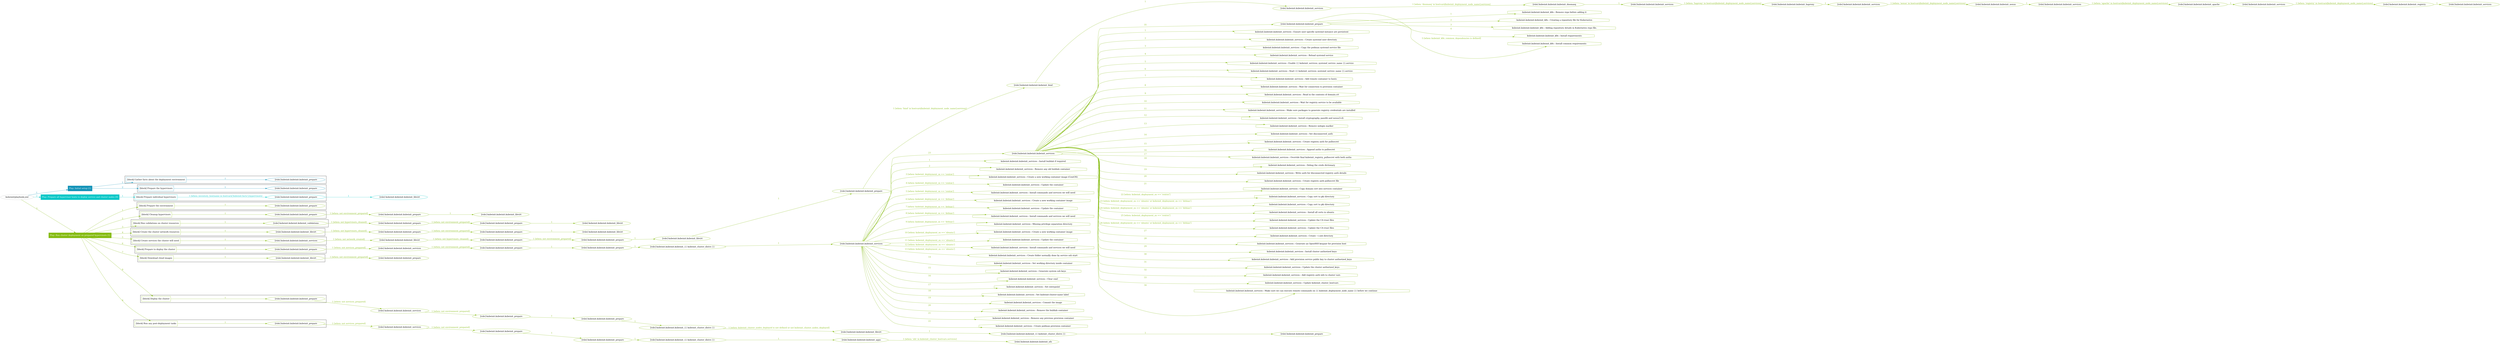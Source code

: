 digraph {
	graph [concentrate=true ordering=in rankdir=LR ratio=fill]
	edge [esep=5 sep=10]
	"kubeinit/playbook.yml" [id=root_node style=dotted]
	play_ba5bf470 [label="Play: Initial setup (1)" color="#1493b8" fontcolor="#ffffff" id=play_ba5bf470 shape=box style=filled tooltip=localhost]
	"kubeinit/playbook.yml" -> play_ba5bf470 [label="1 " color="#1493b8" fontcolor="#1493b8" id=edge_ac28cf1f labeltooltip="1 " tooltip="1 "]
	subgraph "kubeinit.kubeinit.kubeinit_prepare" {
		role_5d2c14f6 [label="[role] kubeinit.kubeinit.kubeinit_prepare" color="#1493b8" id=role_5d2c14f6 tooltip="kubeinit.kubeinit.kubeinit_prepare"]
	}
	subgraph "kubeinit.kubeinit.kubeinit_prepare" {
		role_f75f5b5b [label="[role] kubeinit.kubeinit.kubeinit_prepare" color="#1493b8" id=role_f75f5b5b tooltip="kubeinit.kubeinit.kubeinit_prepare"]
	}
	subgraph "Play: Initial setup (1)" {
		play_ba5bf470 -> block_9a73659f [label=1 color="#1493b8" fontcolor="#1493b8" id=edge_171612e6 labeltooltip=1 tooltip=1]
		subgraph cluster_block_9a73659f {
			block_9a73659f [label="[block] Gather facts about the deployment environment" color="#1493b8" id=block_9a73659f labeltooltip="Gather facts about the deployment environment" shape=box tooltip="Gather facts about the deployment environment"]
			block_9a73659f -> role_5d2c14f6 [label="1 " color="#1493b8" fontcolor="#1493b8" id=edge_d1ad28c3 labeltooltip="1 " tooltip="1 "]
		}
		play_ba5bf470 -> block_8f5c2ba7 [label=2 color="#1493b8" fontcolor="#1493b8" id=edge_5b8473f1 labeltooltip=2 tooltip=2]
		subgraph cluster_block_8f5c2ba7 {
			block_8f5c2ba7 [label="[block] Prepare the hypervisors" color="#1493b8" id=block_8f5c2ba7 labeltooltip="Prepare the hypervisors" shape=box tooltip="Prepare the hypervisors"]
			block_8f5c2ba7 -> role_f75f5b5b [label="1 " color="#1493b8" fontcolor="#1493b8" id=edge_23e821b4 labeltooltip="1 " tooltip="1 "]
		}
	}
	play_3035203a [label="Play: Prepare all hypervisor hosts to deploy service and cluster nodes (0)" color="#05c7c7" fontcolor="#ffffff" id=play_3035203a shape=box style=filled tooltip="Play: Prepare all hypervisor hosts to deploy service and cluster nodes (0)"]
	"kubeinit/playbook.yml" -> play_3035203a [label="2 " color="#05c7c7" fontcolor="#05c7c7" id=edge_d91018d5 labeltooltip="2 " tooltip="2 "]
	subgraph "kubeinit.kubeinit.kubeinit_libvirt" {
		role_959c14e9 [label="[role] kubeinit.kubeinit.kubeinit_libvirt" color="#05c7c7" id=role_959c14e9 tooltip="kubeinit.kubeinit.kubeinit_libvirt"]
	}
	subgraph "kubeinit.kubeinit.kubeinit_prepare" {
		role_89c91d2c [label="[role] kubeinit.kubeinit.kubeinit_prepare" color="#05c7c7" id=role_89c91d2c tooltip="kubeinit.kubeinit.kubeinit_prepare"]
		role_89c91d2c -> role_959c14e9 [label="1 " color="#05c7c7" fontcolor="#05c7c7" id=edge_a14cb117 labeltooltip="1 " tooltip="1 "]
	}
	subgraph "Play: Prepare all hypervisor hosts to deploy service and cluster nodes (0)" {
		play_3035203a -> block_2f96f00b [label=1 color="#05c7c7" fontcolor="#05c7c7" id=edge_4166e7ac labeltooltip=1 tooltip=1]
		subgraph cluster_block_2f96f00b {
			block_2f96f00b [label="[block] Prepare individual hypervisors" color="#05c7c7" id=block_2f96f00b labeltooltip="Prepare individual hypervisors" shape=box tooltip="Prepare individual hypervisors"]
			block_2f96f00b -> role_89c91d2c [label="1 [when: inventory_hostname in hostvars['kubeinit-facts'].hypervisors]" color="#05c7c7" fontcolor="#05c7c7" id=edge_fe4eab92 labeltooltip="1 [when: inventory_hostname in hostvars['kubeinit-facts'].hypervisors]" tooltip="1 [when: inventory_hostname in hostvars['kubeinit-facts'].hypervisors]"]
		}
	}
	play_4ee6c4a0 [label="Play: Run cluster deployment on prepared hypervisors (1)" color="#85bb11" fontcolor="#ffffff" id=play_4ee6c4a0 shape=box style=filled tooltip=localhost]
	"kubeinit/playbook.yml" -> play_4ee6c4a0 [label="3 " color="#85bb11" fontcolor="#85bb11" id=edge_565875df labeltooltip="3 " tooltip="3 "]
	subgraph "kubeinit.kubeinit.kubeinit_prepare" {
		role_d054abad [label="[role] kubeinit.kubeinit.kubeinit_prepare" color="#85bb11" id=role_d054abad tooltip="kubeinit.kubeinit.kubeinit_prepare"]
	}
	subgraph "kubeinit.kubeinit.kubeinit_libvirt" {
		role_3d57352c [label="[role] kubeinit.kubeinit.kubeinit_libvirt" color="#85bb11" id=role_3d57352c tooltip="kubeinit.kubeinit.kubeinit_libvirt"]
	}
	subgraph "kubeinit.kubeinit.kubeinit_prepare" {
		role_2ae39598 [label="[role] kubeinit.kubeinit.kubeinit_prepare" color="#85bb11" id=role_2ae39598 tooltip="kubeinit.kubeinit.kubeinit_prepare"]
		role_2ae39598 -> role_3d57352c [label="1 " color="#85bb11" fontcolor="#85bb11" id=edge_587fe691 labeltooltip="1 " tooltip="1 "]
	}
	subgraph "kubeinit.kubeinit.kubeinit_prepare" {
		role_2a15459b [label="[role] kubeinit.kubeinit.kubeinit_prepare" color="#85bb11" id=role_2a15459b tooltip="kubeinit.kubeinit.kubeinit_prepare"]
		role_2a15459b -> role_2ae39598 [label="1 [when: not environment_prepared]" color="#85bb11" fontcolor="#85bb11" id=edge_216fee4a labeltooltip="1 [when: not environment_prepared]" tooltip="1 [when: not environment_prepared]"]
	}
	subgraph "kubeinit.kubeinit.kubeinit_libvirt" {
		role_90508364 [label="[role] kubeinit.kubeinit.kubeinit_libvirt" color="#85bb11" id=role_90508364 tooltip="kubeinit.kubeinit.kubeinit_libvirt"]
	}
	subgraph "kubeinit.kubeinit.kubeinit_prepare" {
		role_369e74b9 [label="[role] kubeinit.kubeinit.kubeinit_prepare" color="#85bb11" id=role_369e74b9 tooltip="kubeinit.kubeinit.kubeinit_prepare"]
		role_369e74b9 -> role_90508364 [label="1 " color="#85bb11" fontcolor="#85bb11" id=edge_3dd6e378 labeltooltip="1 " tooltip="1 "]
	}
	subgraph "kubeinit.kubeinit.kubeinit_prepare" {
		role_a6180cc7 [label="[role] kubeinit.kubeinit.kubeinit_prepare" color="#85bb11" id=role_a6180cc7 tooltip="kubeinit.kubeinit.kubeinit_prepare"]
		role_a6180cc7 -> role_369e74b9 [label="1 [when: not environment_prepared]" color="#85bb11" fontcolor="#85bb11" id=edge_16280e4c labeltooltip="1 [when: not environment_prepared]" tooltip="1 [when: not environment_prepared]"]
	}
	subgraph "kubeinit.kubeinit.kubeinit_validations" {
		role_4f3a6c6b [label="[role] kubeinit.kubeinit.kubeinit_validations" color="#85bb11" id=role_4f3a6c6b tooltip="kubeinit.kubeinit.kubeinit_validations"]
		role_4f3a6c6b -> role_a6180cc7 [label="1 [when: not hypervisors_cleaned]" color="#85bb11" fontcolor="#85bb11" id=edge_232ac7f0 labeltooltip="1 [when: not hypervisors_cleaned]" tooltip="1 [when: not hypervisors_cleaned]"]
	}
	subgraph "kubeinit.kubeinit.kubeinit_libvirt" {
		role_ec585f45 [label="[role] kubeinit.kubeinit.kubeinit_libvirt" color="#85bb11" id=role_ec585f45 tooltip="kubeinit.kubeinit.kubeinit_libvirt"]
	}
	subgraph "kubeinit.kubeinit.kubeinit_prepare" {
		role_de156980 [label="[role] kubeinit.kubeinit.kubeinit_prepare" color="#85bb11" id=role_de156980 tooltip="kubeinit.kubeinit.kubeinit_prepare"]
		role_de156980 -> role_ec585f45 [label="1 " color="#85bb11" fontcolor="#85bb11" id=edge_f35c11ca labeltooltip="1 " tooltip="1 "]
	}
	subgraph "kubeinit.kubeinit.kubeinit_prepare" {
		role_ee475af4 [label="[role] kubeinit.kubeinit.kubeinit_prepare" color="#85bb11" id=role_ee475af4 tooltip="kubeinit.kubeinit.kubeinit_prepare"]
		role_ee475af4 -> role_de156980 [label="1 [when: not environment_prepared]" color="#85bb11" fontcolor="#85bb11" id=edge_05552149 labeltooltip="1 [when: not environment_prepared]" tooltip="1 [when: not environment_prepared]"]
	}
	subgraph "kubeinit.kubeinit.kubeinit_libvirt" {
		role_b947f357 [label="[role] kubeinit.kubeinit.kubeinit_libvirt" color="#85bb11" id=role_b947f357 tooltip="kubeinit.kubeinit.kubeinit_libvirt"]
		role_b947f357 -> role_ee475af4 [label="1 [when: not hypervisors_cleaned]" color="#85bb11" fontcolor="#85bb11" id=edge_aeb0edba labeltooltip="1 [when: not hypervisors_cleaned]" tooltip="1 [when: not hypervisors_cleaned]"]
	}
	subgraph "kubeinit.kubeinit.kubeinit_services" {
		role_d6c4ed23 [label="[role] kubeinit.kubeinit.kubeinit_services" color="#85bb11" id=role_d6c4ed23 tooltip="kubeinit.kubeinit.kubeinit_services"]
	}
	subgraph "kubeinit.kubeinit.kubeinit_registry" {
		role_655b6f4f [label="[role] kubeinit.kubeinit.kubeinit_registry" color="#85bb11" id=role_655b6f4f tooltip="kubeinit.kubeinit.kubeinit_registry"]
		role_655b6f4f -> role_d6c4ed23 [label="1 " color="#85bb11" fontcolor="#85bb11" id=edge_6d8bc307 labeltooltip="1 " tooltip="1 "]
	}
	subgraph "kubeinit.kubeinit.kubeinit_services" {
		role_dd423f73 [label="[role] kubeinit.kubeinit.kubeinit_services" color="#85bb11" id=role_dd423f73 tooltip="kubeinit.kubeinit.kubeinit_services"]
		role_dd423f73 -> role_655b6f4f [label="1 [when: 'registry' in hostvars[kubeinit_deployment_node_name].services]" color="#85bb11" fontcolor="#85bb11" id=edge_58bfdb6b labeltooltip="1 [when: 'registry' in hostvars[kubeinit_deployment_node_name].services]" tooltip="1 [when: 'registry' in hostvars[kubeinit_deployment_node_name].services]"]
	}
	subgraph "kubeinit.kubeinit.kubeinit_apache" {
		role_905a314e [label="[role] kubeinit.kubeinit.kubeinit_apache" color="#85bb11" id=role_905a314e tooltip="kubeinit.kubeinit.kubeinit_apache"]
		role_905a314e -> role_dd423f73 [label="1 " color="#85bb11" fontcolor="#85bb11" id=edge_793587f0 labeltooltip="1 " tooltip="1 "]
	}
	subgraph "kubeinit.kubeinit.kubeinit_services" {
		role_072acc19 [label="[role] kubeinit.kubeinit.kubeinit_services" color="#85bb11" id=role_072acc19 tooltip="kubeinit.kubeinit.kubeinit_services"]
		role_072acc19 -> role_905a314e [label="1 [when: 'apache' in hostvars[kubeinit_deployment_node_name].services]" color="#85bb11" fontcolor="#85bb11" id=edge_9e25966d labeltooltip="1 [when: 'apache' in hostvars[kubeinit_deployment_node_name].services]" tooltip="1 [when: 'apache' in hostvars[kubeinit_deployment_node_name].services]"]
	}
	subgraph "kubeinit.kubeinit.kubeinit_nexus" {
		role_32b69f42 [label="[role] kubeinit.kubeinit.kubeinit_nexus" color="#85bb11" id=role_32b69f42 tooltip="kubeinit.kubeinit.kubeinit_nexus"]
		role_32b69f42 -> role_072acc19 [label="1 " color="#85bb11" fontcolor="#85bb11" id=edge_624210a6 labeltooltip="1 " tooltip="1 "]
	}
	subgraph "kubeinit.kubeinit.kubeinit_services" {
		role_c19382ef [label="[role] kubeinit.kubeinit.kubeinit_services" color="#85bb11" id=role_c19382ef tooltip="kubeinit.kubeinit.kubeinit_services"]
		role_c19382ef -> role_32b69f42 [label="1 [when: 'nexus' in hostvars[kubeinit_deployment_node_name].services]" color="#85bb11" fontcolor="#85bb11" id=edge_6690eda2 labeltooltip="1 [when: 'nexus' in hostvars[kubeinit_deployment_node_name].services]" tooltip="1 [when: 'nexus' in hostvars[kubeinit_deployment_node_name].services]"]
	}
	subgraph "kubeinit.kubeinit.kubeinit_haproxy" {
		role_46842228 [label="[role] kubeinit.kubeinit.kubeinit_haproxy" color="#85bb11" id=role_46842228 tooltip="kubeinit.kubeinit.kubeinit_haproxy"]
		role_46842228 -> role_c19382ef [label="1 " color="#85bb11" fontcolor="#85bb11" id=edge_8dff13cf labeltooltip="1 " tooltip="1 "]
	}
	subgraph "kubeinit.kubeinit.kubeinit_services" {
		role_52fd5db9 [label="[role] kubeinit.kubeinit.kubeinit_services" color="#85bb11" id=role_52fd5db9 tooltip="kubeinit.kubeinit.kubeinit_services"]
		role_52fd5db9 -> role_46842228 [label="1 [when: 'haproxy' in hostvars[kubeinit_deployment_node_name].services]" color="#85bb11" fontcolor="#85bb11" id=edge_7d0a403f labeltooltip="1 [when: 'haproxy' in hostvars[kubeinit_deployment_node_name].services]" tooltip="1 [when: 'haproxy' in hostvars[kubeinit_deployment_node_name].services]"]
	}
	subgraph "kubeinit.kubeinit.kubeinit_dnsmasq" {
		role_2e1f05da [label="[role] kubeinit.kubeinit.kubeinit_dnsmasq" color="#85bb11" id=role_2e1f05da tooltip="kubeinit.kubeinit.kubeinit_dnsmasq"]
		role_2e1f05da -> role_52fd5db9 [label="1 " color="#85bb11" fontcolor="#85bb11" id=edge_dd5b61fe labeltooltip="1 " tooltip="1 "]
	}
	subgraph "kubeinit.kubeinit.kubeinit_services" {
		role_b1458811 [label="[role] kubeinit.kubeinit.kubeinit_services" color="#85bb11" id=role_b1458811 tooltip="kubeinit.kubeinit.kubeinit_services"]
		role_b1458811 -> role_2e1f05da [label="1 [when: 'dnsmasq' in hostvars[kubeinit_deployment_node_name].services]" color="#85bb11" fontcolor="#85bb11" id=edge_2c3503d6 labeltooltip="1 [when: 'dnsmasq' in hostvars[kubeinit_deployment_node_name].services]" tooltip="1 [when: 'dnsmasq' in hostvars[kubeinit_deployment_node_name].services]"]
	}
	subgraph "kubeinit.kubeinit.kubeinit_bind" {
		role_7bcd0a82 [label="[role] kubeinit.kubeinit.kubeinit_bind" color="#85bb11" id=role_7bcd0a82 tooltip="kubeinit.kubeinit.kubeinit_bind"]
		role_7bcd0a82 -> role_b1458811 [label="1 " color="#85bb11" fontcolor="#85bb11" id=edge_57b32ba0 labeltooltip="1 " tooltip="1 "]
	}
	subgraph "kubeinit.kubeinit.kubeinit_prepare" {
		role_c6c4eeae [label="[role] kubeinit.kubeinit.kubeinit_prepare" color="#85bb11" id=role_c6c4eeae tooltip="kubeinit.kubeinit.kubeinit_prepare"]
		role_c6c4eeae -> role_7bcd0a82 [label="1 [when: 'bind' in hostvars[kubeinit_deployment_node_name].services]" color="#85bb11" fontcolor="#85bb11" id=edge_e019da37 labeltooltip="1 [when: 'bind' in hostvars[kubeinit_deployment_node_name].services]" tooltip="1 [when: 'bind' in hostvars[kubeinit_deployment_node_name].services]"]
	}
	subgraph "kubeinit.kubeinit.kubeinit_libvirt" {
		role_7ac8ac37 [label="[role] kubeinit.kubeinit.kubeinit_libvirt" color="#85bb11" id=role_7ac8ac37 tooltip="kubeinit.kubeinit.kubeinit_libvirt"]
		role_7ac8ac37 -> role_c6c4eeae [label="1 " color="#85bb11" fontcolor="#85bb11" id=edge_3fef2d43 labeltooltip="1 " tooltip="1 "]
	}
	subgraph "kubeinit.kubeinit.kubeinit_prepare" {
		role_4c048112 [label="[role] kubeinit.kubeinit.kubeinit_prepare" color="#85bb11" id=role_4c048112 tooltip="kubeinit.kubeinit.kubeinit_prepare"]
		role_4c048112 -> role_7ac8ac37 [label="1 " color="#85bb11" fontcolor="#85bb11" id=edge_2ec00934 labeltooltip="1 " tooltip="1 "]
	}
	subgraph "kubeinit.kubeinit.kubeinit_prepare" {
		role_b7aac9d0 [label="[role] kubeinit.kubeinit.kubeinit_prepare" color="#85bb11" id=role_b7aac9d0 tooltip="kubeinit.kubeinit.kubeinit_prepare"]
		role_b7aac9d0 -> role_4c048112 [label="1 [when: not environment_prepared]" color="#85bb11" fontcolor="#85bb11" id=edge_64e736d3 labeltooltip="1 [when: not environment_prepared]" tooltip="1 [when: not environment_prepared]"]
	}
	subgraph "kubeinit.kubeinit.kubeinit_libvirt" {
		role_288fb651 [label="[role] kubeinit.kubeinit.kubeinit_libvirt" color="#85bb11" id=role_288fb651 tooltip="kubeinit.kubeinit.kubeinit_libvirt"]
		role_288fb651 -> role_b7aac9d0 [label="1 [when: not hypervisors_cleaned]" color="#85bb11" fontcolor="#85bb11" id=edge_6cad65da labeltooltip="1 [when: not hypervisors_cleaned]" tooltip="1 [when: not hypervisors_cleaned]"]
	}
	subgraph "kubeinit.kubeinit.kubeinit_services" {
		role_62eccb2f [label="[role] kubeinit.kubeinit.kubeinit_services" color="#85bb11" id=role_62eccb2f tooltip="kubeinit.kubeinit.kubeinit_services"]
		role_62eccb2f -> role_288fb651 [label="1 [when: not network_created]" color="#85bb11" fontcolor="#85bb11" id=edge_30a7c161 labeltooltip="1 [when: not network_created]" tooltip="1 [when: not network_created]"]
	}
	subgraph "kubeinit.kubeinit.kubeinit_prepare" {
		role_4b06f81c [label="[role] kubeinit.kubeinit.kubeinit_prepare" color="#85bb11" id=role_4b06f81c tooltip="kubeinit.kubeinit.kubeinit_prepare"]
		task_40255a75 [label="kubeinit.kubeinit.kubeinit_k8s : Remove repo before adding it" color="#85bb11" id=task_40255a75 shape=octagon tooltip="kubeinit.kubeinit.kubeinit_k8s : Remove repo before adding it"]
		role_4b06f81c -> task_40255a75 [label="1 " color="#85bb11" fontcolor="#85bb11" id=edge_48312faa labeltooltip="1 " tooltip="1 "]
		task_7d8b7493 [label="kubeinit.kubeinit.kubeinit_k8s : Creating a repository file for Kubernetes" color="#85bb11" id=task_7d8b7493 shape=octagon tooltip="kubeinit.kubeinit.kubeinit_k8s : Creating a repository file for Kubernetes"]
		role_4b06f81c -> task_7d8b7493 [label="2 " color="#85bb11" fontcolor="#85bb11" id=edge_829310a4 labeltooltip="2 " tooltip="2 "]
		task_ae560ace [label="kubeinit.kubeinit.kubeinit_k8s : Adding repository details in Kubernetes repo file." color="#85bb11" id=task_ae560ace shape=octagon tooltip="kubeinit.kubeinit.kubeinit_k8s : Adding repository details in Kubernetes repo file."]
		role_4b06f81c -> task_ae560ace [label="3 " color="#85bb11" fontcolor="#85bb11" id=edge_0b15c31d labeltooltip="3 " tooltip="3 "]
		task_ee91c41b [label="kubeinit.kubeinit.kubeinit_k8s : Install requirements" color="#85bb11" id=task_ee91c41b shape=octagon tooltip="kubeinit.kubeinit.kubeinit_k8s : Install requirements"]
		role_4b06f81c -> task_ee91c41b [label="4 " color="#85bb11" fontcolor="#85bb11" id=edge_65617c11 labeltooltip="4 " tooltip="4 "]
		task_81601a18 [label="kubeinit.kubeinit.kubeinit_k8s : Install common requirements" color="#85bb11" id=task_81601a18 shape=octagon tooltip="kubeinit.kubeinit.kubeinit_k8s : Install common requirements"]
		role_4b06f81c -> task_81601a18 [label="5 [when: kubeinit_k8s_common_dependencies is defined]" color="#85bb11" fontcolor="#85bb11" id=edge_ff0f3671 labeltooltip="5 [when: kubeinit_k8s_common_dependencies is defined]" tooltip="5 [when: kubeinit_k8s_common_dependencies is defined]"]
	}
	subgraph "kubeinit.kubeinit.kubeinit_services" {
		role_3d4dae84 [label="[role] kubeinit.kubeinit.kubeinit_services" color="#85bb11" id=role_3d4dae84 tooltip="kubeinit.kubeinit.kubeinit_services"]
		task_19434b06 [label="kubeinit.kubeinit.kubeinit_services : Ensure user specific systemd instance are persistent" color="#85bb11" id=task_19434b06 shape=octagon tooltip="kubeinit.kubeinit.kubeinit_services : Ensure user specific systemd instance are persistent"]
		role_3d4dae84 -> task_19434b06 [label="1 " color="#85bb11" fontcolor="#85bb11" id=edge_11a84a5a labeltooltip="1 " tooltip="1 "]
		task_fe161766 [label="kubeinit.kubeinit.kubeinit_services : Create systemd user directory" color="#85bb11" id=task_fe161766 shape=octagon tooltip="kubeinit.kubeinit.kubeinit_services : Create systemd user directory"]
		role_3d4dae84 -> task_fe161766 [label="2 " color="#85bb11" fontcolor="#85bb11" id=edge_6191e08d labeltooltip="2 " tooltip="2 "]
		task_da0afd8e [label="kubeinit.kubeinit.kubeinit_services : Copy the podman systemd service file" color="#85bb11" id=task_da0afd8e shape=octagon tooltip="kubeinit.kubeinit.kubeinit_services : Copy the podman systemd service file"]
		role_3d4dae84 -> task_da0afd8e [label="3 " color="#85bb11" fontcolor="#85bb11" id=edge_43305cb9 labeltooltip="3 " tooltip="3 "]
		task_cd6918fc [label="kubeinit.kubeinit.kubeinit_services : Reload systemd service" color="#85bb11" id=task_cd6918fc shape=octagon tooltip="kubeinit.kubeinit.kubeinit_services : Reload systemd service"]
		role_3d4dae84 -> task_cd6918fc [label="4 " color="#85bb11" fontcolor="#85bb11" id=edge_51919b37 labeltooltip="4 " tooltip="4 "]
		task_f91a5a38 [label="kubeinit.kubeinit.kubeinit_services : Enable {{ kubeinit_services_systemd_service_name }}.service" color="#85bb11" id=task_f91a5a38 shape=octagon tooltip="kubeinit.kubeinit.kubeinit_services : Enable {{ kubeinit_services_systemd_service_name }}.service"]
		role_3d4dae84 -> task_f91a5a38 [label="5 " color="#85bb11" fontcolor="#85bb11" id=edge_f65708a1 labeltooltip="5 " tooltip="5 "]
		task_6ddb5ddf [label="kubeinit.kubeinit.kubeinit_services : Start {{ kubeinit_services_systemd_service_name }}.service" color="#85bb11" id=task_6ddb5ddf shape=octagon tooltip="kubeinit.kubeinit.kubeinit_services : Start {{ kubeinit_services_systemd_service_name }}.service"]
		role_3d4dae84 -> task_6ddb5ddf [label="6 " color="#85bb11" fontcolor="#85bb11" id=edge_838baf33 labeltooltip="6 " tooltip="6 "]
		task_b1f841c6 [label="kubeinit.kubeinit.kubeinit_services : Add remote container to hosts" color="#85bb11" id=task_b1f841c6 shape=octagon tooltip="kubeinit.kubeinit.kubeinit_services : Add remote container to hosts"]
		role_3d4dae84 -> task_b1f841c6 [label="7 " color="#85bb11" fontcolor="#85bb11" id=edge_5689ed30 labeltooltip="7 " tooltip="7 "]
		task_4b959ac5 [label="kubeinit.kubeinit.kubeinit_services : Wait for connection to provision container" color="#85bb11" id=task_4b959ac5 shape=octagon tooltip="kubeinit.kubeinit.kubeinit_services : Wait for connection to provision container"]
		role_3d4dae84 -> task_4b959ac5 [label="8 " color="#85bb11" fontcolor="#85bb11" id=edge_e82baec1 labeltooltip="8 " tooltip="8 "]
		task_a181d8ab [label="kubeinit.kubeinit.kubeinit_services : Read in the contents of domain.crt" color="#85bb11" id=task_a181d8ab shape=octagon tooltip="kubeinit.kubeinit.kubeinit_services : Read in the contents of domain.crt"]
		role_3d4dae84 -> task_a181d8ab [label="9 " color="#85bb11" fontcolor="#85bb11" id=edge_d61e3185 labeltooltip="9 " tooltip="9 "]
		task_7043ae03 [label="kubeinit.kubeinit.kubeinit_services : Wait for registry service to be available" color="#85bb11" id=task_7043ae03 shape=octagon tooltip="kubeinit.kubeinit.kubeinit_services : Wait for registry service to be available"]
		role_3d4dae84 -> task_7043ae03 [label="10 " color="#85bb11" fontcolor="#85bb11" id=edge_cb74af3a labeltooltip="10 " tooltip="10 "]
		task_86253bfc [label="kubeinit.kubeinit.kubeinit_services : Make sure packages to generate registry credentials are installed" color="#85bb11" id=task_86253bfc shape=octagon tooltip="kubeinit.kubeinit.kubeinit_services : Make sure packages to generate registry credentials are installed"]
		role_3d4dae84 -> task_86253bfc [label="11 " color="#85bb11" fontcolor="#85bb11" id=edge_e209ce95 labeltooltip="11 " tooltip="11 "]
		task_ae1ce422 [label="kubeinit.kubeinit.kubeinit_services : Install cryptography, passlib and nexus3-cli" color="#85bb11" id=task_ae1ce422 shape=octagon tooltip="kubeinit.kubeinit.kubeinit_services : Install cryptography, passlib and nexus3-cli"]
		role_3d4dae84 -> task_ae1ce422 [label="12 " color="#85bb11" fontcolor="#85bb11" id=edge_17ae3b7e labeltooltip="12 " tooltip="12 "]
		task_a5c797da [label="kubeinit.kubeinit.kubeinit_services : Remove nologin marker" color="#85bb11" id=task_a5c797da shape=octagon tooltip="kubeinit.kubeinit.kubeinit_services : Remove nologin marker"]
		role_3d4dae84 -> task_a5c797da [label="13 " color="#85bb11" fontcolor="#85bb11" id=edge_7026c3fb labeltooltip="13 " tooltip="13 "]
		task_08c46b9a [label="kubeinit.kubeinit.kubeinit_services : Set disconnected_auth" color="#85bb11" id=task_08c46b9a shape=octagon tooltip="kubeinit.kubeinit.kubeinit_services : Set disconnected_auth"]
		role_3d4dae84 -> task_08c46b9a [label="14 " color="#85bb11" fontcolor="#85bb11" id=edge_7dac2f53 labeltooltip="14 " tooltip="14 "]
		task_3043c93b [label="kubeinit.kubeinit.kubeinit_services : Create registry auth for pullsecret" color="#85bb11" id=task_3043c93b shape=octagon tooltip="kubeinit.kubeinit.kubeinit_services : Create registry auth for pullsecret"]
		role_3d4dae84 -> task_3043c93b [label="15 " color="#85bb11" fontcolor="#85bb11" id=edge_241f617f labeltooltip="15 " tooltip="15 "]
		task_2553cb9d [label="kubeinit.kubeinit.kubeinit_services : Append auths to pullsecret" color="#85bb11" id=task_2553cb9d shape=octagon tooltip="kubeinit.kubeinit.kubeinit_services : Append auths to pullsecret"]
		role_3d4dae84 -> task_2553cb9d [label="16 " color="#85bb11" fontcolor="#85bb11" id=edge_c0350ca3 labeltooltip="16 " tooltip="16 "]
		task_02be3f6b [label="kubeinit.kubeinit.kubeinit_services : Override final kubeinit_registry_pullsecret with both auths" color="#85bb11" id=task_02be3f6b shape=octagon tooltip="kubeinit.kubeinit.kubeinit_services : Override final kubeinit_registry_pullsecret with both auths"]
		role_3d4dae84 -> task_02be3f6b [label="17 " color="#85bb11" fontcolor="#85bb11" id=edge_64e31e88 labeltooltip="17 " tooltip="17 "]
		task_5cc51a04 [label="kubeinit.kubeinit.kubeinit_services : Debug the creds dictionary" color="#85bb11" id=task_5cc51a04 shape=octagon tooltip="kubeinit.kubeinit.kubeinit_services : Debug the creds dictionary"]
		role_3d4dae84 -> task_5cc51a04 [label="18 " color="#85bb11" fontcolor="#85bb11" id=edge_bec93372 labeltooltip="18 " tooltip="18 "]
		task_75f31af8 [label="kubeinit.kubeinit.kubeinit_services : Write auth for disconnected registry auth details" color="#85bb11" id=task_75f31af8 shape=octagon tooltip="kubeinit.kubeinit.kubeinit_services : Write auth for disconnected registry auth details"]
		role_3d4dae84 -> task_75f31af8 [label="19 " color="#85bb11" fontcolor="#85bb11" id=edge_9e89717b labeltooltip="19 " tooltip="19 "]
		task_f620d60a [label="kubeinit.kubeinit.kubeinit_services : Create registry auth pullsecret file" color="#85bb11" id=task_f620d60a shape=octagon tooltip="kubeinit.kubeinit.kubeinit_services : Create registry auth pullsecret file"]
		role_3d4dae84 -> task_f620d60a [label="20 " color="#85bb11" fontcolor="#85bb11" id=edge_c09b7672 labeltooltip="20 " tooltip="20 "]
		task_5efc774b [label="kubeinit.kubeinit.kubeinit_services : Copy domain cert into services container" color="#85bb11" id=task_5efc774b shape=octagon tooltip="kubeinit.kubeinit.kubeinit_services : Copy domain cert into services container"]
		role_3d4dae84 -> task_5efc774b [label="21 " color="#85bb11" fontcolor="#85bb11" id=edge_244a34b3 labeltooltip="21 " tooltip="21 "]
		task_b367efbf [label="kubeinit.kubeinit.kubeinit_services : Copy cert to pki directory" color="#85bb11" id=task_b367efbf shape=octagon tooltip="kubeinit.kubeinit.kubeinit_services : Copy cert to pki directory"]
		role_3d4dae84 -> task_b367efbf [label="22 [when: kubeinit_deployment_os == 'centos']" color="#85bb11" fontcolor="#85bb11" id=edge_3d8056c4 labeltooltip="22 [when: kubeinit_deployment_os == 'centos']" tooltip="22 [when: kubeinit_deployment_os == 'centos']"]
		task_a34d2b1a [label="kubeinit.kubeinit.kubeinit_services : Copy cert to pki directory" color="#85bb11" id=task_a34d2b1a shape=octagon tooltip="kubeinit.kubeinit.kubeinit_services : Copy cert to pki directory"]
		role_3d4dae84 -> task_a34d2b1a [label="23 [when: kubeinit_deployment_os == 'ubuntu' or kubeinit_deployment_os == 'debian']" color="#85bb11" fontcolor="#85bb11" id=edge_667d4aed labeltooltip="23 [when: kubeinit_deployment_os == 'ubuntu' or kubeinit_deployment_os == 'debian']" tooltip="23 [when: kubeinit_deployment_os == 'ubuntu' or kubeinit_deployment_os == 'debian']"]
		task_ff16b794 [label="kubeinit.kubeinit.kubeinit_services : Install all certs in ubuntu" color="#85bb11" id=task_ff16b794 shape=octagon tooltip="kubeinit.kubeinit.kubeinit_services : Install all certs in ubuntu"]
		role_3d4dae84 -> task_ff16b794 [label="24 [when: kubeinit_deployment_os == 'ubuntu' or kubeinit_deployment_os == 'debian']" color="#85bb11" fontcolor="#85bb11" id=edge_5df72bf3 labeltooltip="24 [when: kubeinit_deployment_os == 'ubuntu' or kubeinit_deployment_os == 'debian']" tooltip="24 [when: kubeinit_deployment_os == 'ubuntu' or kubeinit_deployment_os == 'debian']"]
		task_c9ce5d18 [label="kubeinit.kubeinit.kubeinit_services : Update the CA trust files" color="#85bb11" id=task_c9ce5d18 shape=octagon tooltip="kubeinit.kubeinit.kubeinit_services : Update the CA trust files"]
		role_3d4dae84 -> task_c9ce5d18 [label="25 [when: kubeinit_deployment_os == 'centos']" color="#85bb11" fontcolor="#85bb11" id=edge_bb64767d labeltooltip="25 [when: kubeinit_deployment_os == 'centos']" tooltip="25 [when: kubeinit_deployment_os == 'centos']"]
		task_e6cedf78 [label="kubeinit.kubeinit.kubeinit_services : Update the CA trust files" color="#85bb11" id=task_e6cedf78 shape=octagon tooltip="kubeinit.kubeinit.kubeinit_services : Update the CA trust files"]
		role_3d4dae84 -> task_e6cedf78 [label="26 [when: kubeinit_deployment_os == 'ubuntu' or kubeinit_deployment_os == 'debian']" color="#85bb11" fontcolor="#85bb11" id=edge_8824d4c2 labeltooltip="26 [when: kubeinit_deployment_os == 'ubuntu' or kubeinit_deployment_os == 'debian']" tooltip="26 [when: kubeinit_deployment_os == 'ubuntu' or kubeinit_deployment_os == 'debian']"]
		task_935eced1 [label="kubeinit.kubeinit.kubeinit_services : Create ~/.ssh directory" color="#85bb11" id=task_935eced1 shape=octagon tooltip="kubeinit.kubeinit.kubeinit_services : Create ~/.ssh directory"]
		role_3d4dae84 -> task_935eced1 [label="27 " color="#85bb11" fontcolor="#85bb11" id=edge_1f05d80f labeltooltip="27 " tooltip="27 "]
		task_c926783a [label="kubeinit.kubeinit.kubeinit_services : Generate an OpenSSH keypair for provision host" color="#85bb11" id=task_c926783a shape=octagon tooltip="kubeinit.kubeinit.kubeinit_services : Generate an OpenSSH keypair for provision host"]
		role_3d4dae84 -> task_c926783a [label="28 " color="#85bb11" fontcolor="#85bb11" id=edge_2bd0f1f8 labeltooltip="28 " tooltip="28 "]
		task_1f4cd31a [label="kubeinit.kubeinit.kubeinit_services : Install cluster authorized keys" color="#85bb11" id=task_1f4cd31a shape=octagon tooltip="kubeinit.kubeinit.kubeinit_services : Install cluster authorized keys"]
		role_3d4dae84 -> task_1f4cd31a [label="29 " color="#85bb11" fontcolor="#85bb11" id=edge_316c4d57 labeltooltip="29 " tooltip="29 "]
		task_8b562c68 [label="kubeinit.kubeinit.kubeinit_services : Add provision service public key to cluster authorized_keys" color="#85bb11" id=task_8b562c68 shape=octagon tooltip="kubeinit.kubeinit.kubeinit_services : Add provision service public key to cluster authorized_keys"]
		role_3d4dae84 -> task_8b562c68 [label="30 " color="#85bb11" fontcolor="#85bb11" id=edge_dc071c6a labeltooltip="30 " tooltip="30 "]
		task_49c36548 [label="kubeinit.kubeinit.kubeinit_services : Update the cluster authorized_keys" color="#85bb11" id=task_49c36548 shape=octagon tooltip="kubeinit.kubeinit.kubeinit_services : Update the cluster authorized_keys"]
		role_3d4dae84 -> task_49c36548 [label="31 " color="#85bb11" fontcolor="#85bb11" id=edge_04b094fa labeltooltip="31 " tooltip="31 "]
		task_c54b8889 [label="kubeinit.kubeinit.kubeinit_services : Add registry auth info to cluster vars" color="#85bb11" id=task_c54b8889 shape=octagon tooltip="kubeinit.kubeinit.kubeinit_services : Add registry auth info to cluster vars"]
		role_3d4dae84 -> task_c54b8889 [label="32 " color="#85bb11" fontcolor="#85bb11" id=edge_aa0c8a90 labeltooltip="32 " tooltip="32 "]
		task_e86c67bd [label="kubeinit.kubeinit.kubeinit_services : Update kubeinit_cluster_hostvars" color="#85bb11" id=task_e86c67bd shape=octagon tooltip="kubeinit.kubeinit.kubeinit_services : Update kubeinit_cluster_hostvars"]
		role_3d4dae84 -> task_e86c67bd [label="33 " color="#85bb11" fontcolor="#85bb11" id=edge_7330e165 labeltooltip="33 " tooltip="33 "]
		task_047b636b [label="kubeinit.kubeinit.kubeinit_services : Make sure we can execute remote commands on {{ kubeinit_deployment_node_name }} before we continue" color="#85bb11" id=task_047b636b shape=octagon tooltip="kubeinit.kubeinit.kubeinit_services : Make sure we can execute remote commands on {{ kubeinit_deployment_node_name }} before we continue"]
		role_3d4dae84 -> task_047b636b [label="34 " color="#85bb11" fontcolor="#85bb11" id=edge_ad73f6b1 labeltooltip="34 " tooltip="34 "]
		role_3d4dae84 -> role_4b06f81c [label="35 " color="#85bb11" fontcolor="#85bb11" id=edge_ca91faff labeltooltip="35 " tooltip="35 "]
	}
	subgraph "kubeinit.kubeinit.kubeinit_services" {
		role_acc2e01e [label="[role] kubeinit.kubeinit.kubeinit_services" color="#85bb11" id=role_acc2e01e tooltip="kubeinit.kubeinit.kubeinit_services"]
		task_2892c580 [label="kubeinit.kubeinit.kubeinit_services : Install buildah if required" color="#85bb11" id=task_2892c580 shape=octagon tooltip="kubeinit.kubeinit.kubeinit_services : Install buildah if required"]
		role_acc2e01e -> task_2892c580 [label="1 " color="#85bb11" fontcolor="#85bb11" id=edge_08a44d57 labeltooltip="1 " tooltip="1 "]
		task_3d9663b1 [label="kubeinit.kubeinit.kubeinit_services : Remove any old buildah container" color="#85bb11" id=task_3d9663b1 shape=octagon tooltip="kubeinit.kubeinit.kubeinit_services : Remove any old buildah container"]
		role_acc2e01e -> task_3d9663b1 [label="2 " color="#85bb11" fontcolor="#85bb11" id=edge_88977b2d labeltooltip="2 " tooltip="2 "]
		task_2553843e [label="kubeinit.kubeinit.kubeinit_services : Create a new working container image (CentOS)" color="#85bb11" id=task_2553843e shape=octagon tooltip="kubeinit.kubeinit.kubeinit_services : Create a new working container image (CentOS)"]
		role_acc2e01e -> task_2553843e [label="3 [when: kubeinit_deployment_os == 'centos']" color="#85bb11" fontcolor="#85bb11" id=edge_0bbe108d labeltooltip="3 [when: kubeinit_deployment_os == 'centos']" tooltip="3 [when: kubeinit_deployment_os == 'centos']"]
		task_099d93c6 [label="kubeinit.kubeinit.kubeinit_services : Update the container" color="#85bb11" id=task_099d93c6 shape=octagon tooltip="kubeinit.kubeinit.kubeinit_services : Update the container"]
		role_acc2e01e -> task_099d93c6 [label="4 [when: kubeinit_deployment_os == 'centos']" color="#85bb11" fontcolor="#85bb11" id=edge_d0a5bc42 labeltooltip="4 [when: kubeinit_deployment_os == 'centos']" tooltip="4 [when: kubeinit_deployment_os == 'centos']"]
		task_77da84dd [label="kubeinit.kubeinit.kubeinit_services : Install commands and services we will need" color="#85bb11" id=task_77da84dd shape=octagon tooltip="kubeinit.kubeinit.kubeinit_services : Install commands and services we will need"]
		role_acc2e01e -> task_77da84dd [label="5 [when: kubeinit_deployment_os == 'centos']" color="#85bb11" fontcolor="#85bb11" id=edge_d281ae9d labeltooltip="5 [when: kubeinit_deployment_os == 'centos']" tooltip="5 [when: kubeinit_deployment_os == 'centos']"]
		task_f49b451c [label="kubeinit.kubeinit.kubeinit_services : Create a new working container image" color="#85bb11" id=task_f49b451c shape=octagon tooltip="kubeinit.kubeinit.kubeinit_services : Create a new working container image"]
		role_acc2e01e -> task_f49b451c [label="6 [when: kubeinit_deployment_os == 'debian']" color="#85bb11" fontcolor="#85bb11" id=edge_3f9d7497 labeltooltip="6 [when: kubeinit_deployment_os == 'debian']" tooltip="6 [when: kubeinit_deployment_os == 'debian']"]
		task_20b286d4 [label="kubeinit.kubeinit.kubeinit_services : Update the container" color="#85bb11" id=task_20b286d4 shape=octagon tooltip="kubeinit.kubeinit.kubeinit_services : Update the container"]
		role_acc2e01e -> task_20b286d4 [label="7 [when: kubeinit_deployment_os == 'debian']" color="#85bb11" fontcolor="#85bb11" id=edge_8429157f labeltooltip="7 [when: kubeinit_deployment_os == 'debian']" tooltip="7 [when: kubeinit_deployment_os == 'debian']"]
		task_ea6cbe1b [label="kubeinit.kubeinit.kubeinit_services : Install commands and services we will need" color="#85bb11" id=task_ea6cbe1b shape=octagon tooltip="kubeinit.kubeinit.kubeinit_services : Install commands and services we will need"]
		role_acc2e01e -> task_ea6cbe1b [label="8 [when: kubeinit_deployment_os == 'debian']" color="#85bb11" fontcolor="#85bb11" id=edge_8b752c2c labeltooltip="8 [when: kubeinit_deployment_os == 'debian']" tooltip="8 [when: kubeinit_deployment_os == 'debian']"]
		task_f8fe6423 [label="kubeinit.kubeinit.kubeinit_services : Missing privilege separation directory" color="#85bb11" id=task_f8fe6423 shape=octagon tooltip="kubeinit.kubeinit.kubeinit_services : Missing privilege separation directory"]
		role_acc2e01e -> task_f8fe6423 [label="9 [when: kubeinit_deployment_os == 'debian']" color="#85bb11" fontcolor="#85bb11" id=edge_8441de31 labeltooltip="9 [when: kubeinit_deployment_os == 'debian']" tooltip="9 [when: kubeinit_deployment_os == 'debian']"]
		task_9a4f3f1e [label="kubeinit.kubeinit.kubeinit_services : Create a new working container image" color="#85bb11" id=task_9a4f3f1e shape=octagon tooltip="kubeinit.kubeinit.kubeinit_services : Create a new working container image"]
		role_acc2e01e -> task_9a4f3f1e [label="10 [when: kubeinit_deployment_os == 'ubuntu']" color="#85bb11" fontcolor="#85bb11" id=edge_7396e551 labeltooltip="10 [when: kubeinit_deployment_os == 'ubuntu']" tooltip="10 [when: kubeinit_deployment_os == 'ubuntu']"]
		task_8a08d5e4 [label="kubeinit.kubeinit.kubeinit_services : Update the container" color="#85bb11" id=task_8a08d5e4 shape=octagon tooltip="kubeinit.kubeinit.kubeinit_services : Update the container"]
		role_acc2e01e -> task_8a08d5e4 [label="11 [when: kubeinit_deployment_os == 'ubuntu']" color="#85bb11" fontcolor="#85bb11" id=edge_c9f82bf8 labeltooltip="11 [when: kubeinit_deployment_os == 'ubuntu']" tooltip="11 [when: kubeinit_deployment_os == 'ubuntu']"]
		task_eeab60f3 [label="kubeinit.kubeinit.kubeinit_services : Install commands and services we will need" color="#85bb11" id=task_eeab60f3 shape=octagon tooltip="kubeinit.kubeinit.kubeinit_services : Install commands and services we will need"]
		role_acc2e01e -> task_eeab60f3 [label="12 [when: kubeinit_deployment_os == 'ubuntu']" color="#85bb11" fontcolor="#85bb11" id=edge_e070e8ce labeltooltip="12 [when: kubeinit_deployment_os == 'ubuntu']" tooltip="12 [when: kubeinit_deployment_os == 'ubuntu']"]
		task_0e0c7aea [label="kubeinit.kubeinit.kubeinit_services : Create folder normally done by service ssh start" color="#85bb11" id=task_0e0c7aea shape=octagon tooltip="kubeinit.kubeinit.kubeinit_services : Create folder normally done by service ssh start"]
		role_acc2e01e -> task_0e0c7aea [label="13 [when: kubeinit_deployment_os == 'ubuntu']" color="#85bb11" fontcolor="#85bb11" id=edge_dafcbe26 labeltooltip="13 [when: kubeinit_deployment_os == 'ubuntu']" tooltip="13 [when: kubeinit_deployment_os == 'ubuntu']"]
		task_075d17c8 [label="kubeinit.kubeinit.kubeinit_services : Set working directory inside container" color="#85bb11" id=task_075d17c8 shape=octagon tooltip="kubeinit.kubeinit.kubeinit_services : Set working directory inside container"]
		role_acc2e01e -> task_075d17c8 [label="14 " color="#85bb11" fontcolor="#85bb11" id=edge_04065dd2 labeltooltip="14 " tooltip="14 "]
		task_26ee034a [label="kubeinit.kubeinit.kubeinit_services : Generate system ssh keys" color="#85bb11" id=task_26ee034a shape=octagon tooltip="kubeinit.kubeinit.kubeinit_services : Generate system ssh keys"]
		role_acc2e01e -> task_26ee034a [label="15 " color="#85bb11" fontcolor="#85bb11" id=edge_f8db6451 labeltooltip="15 " tooltip="15 "]
		task_2cd5bb46 [label="kubeinit.kubeinit.kubeinit_services : Clear cmd" color="#85bb11" id=task_2cd5bb46 shape=octagon tooltip="kubeinit.kubeinit.kubeinit_services : Clear cmd"]
		role_acc2e01e -> task_2cd5bb46 [label="16 " color="#85bb11" fontcolor="#85bb11" id=edge_accb310f labeltooltip="16 " tooltip="16 "]
		task_1e368287 [label="kubeinit.kubeinit.kubeinit_services : Set entrypoint" color="#85bb11" id=task_1e368287 shape=octagon tooltip="kubeinit.kubeinit.kubeinit_services : Set entrypoint"]
		role_acc2e01e -> task_1e368287 [label="17 " color="#85bb11" fontcolor="#85bb11" id=edge_d3f3c3c9 labeltooltip="17 " tooltip="17 "]
		task_26bb1cb5 [label="kubeinit.kubeinit.kubeinit_services : Set kubeinit-cluster-name label" color="#85bb11" id=task_26bb1cb5 shape=octagon tooltip="kubeinit.kubeinit.kubeinit_services : Set kubeinit-cluster-name label"]
		role_acc2e01e -> task_26bb1cb5 [label="18 " color="#85bb11" fontcolor="#85bb11" id=edge_e367e114 labeltooltip="18 " tooltip="18 "]
		task_2d9c06fc [label="kubeinit.kubeinit.kubeinit_services : Commit the image" color="#85bb11" id=task_2d9c06fc shape=octagon tooltip="kubeinit.kubeinit.kubeinit_services : Commit the image"]
		role_acc2e01e -> task_2d9c06fc [label="19 " color="#85bb11" fontcolor="#85bb11" id=edge_1c98cc90 labeltooltip="19 " tooltip="19 "]
		task_42bb9fc0 [label="kubeinit.kubeinit.kubeinit_services : Remove the buildah container" color="#85bb11" id=task_42bb9fc0 shape=octagon tooltip="kubeinit.kubeinit.kubeinit_services : Remove the buildah container"]
		role_acc2e01e -> task_42bb9fc0 [label="20 " color="#85bb11" fontcolor="#85bb11" id=edge_c420d144 labeltooltip="20 " tooltip="20 "]
		task_c80fd6ee [label="kubeinit.kubeinit.kubeinit_services : Remove any previous provision container" color="#85bb11" id=task_c80fd6ee shape=octagon tooltip="kubeinit.kubeinit.kubeinit_services : Remove any previous provision container"]
		role_acc2e01e -> task_c80fd6ee [label="21 " color="#85bb11" fontcolor="#85bb11" id=edge_420ece11 labeltooltip="21 " tooltip="21 "]
		task_12647fb1 [label="kubeinit.kubeinit.kubeinit_services : Create podman provision container" color="#85bb11" id=task_12647fb1 shape=octagon tooltip="kubeinit.kubeinit.kubeinit_services : Create podman provision container"]
		role_acc2e01e -> task_12647fb1 [label="22 " color="#85bb11" fontcolor="#85bb11" id=edge_da8019e1 labeltooltip="22 " tooltip="22 "]
		role_acc2e01e -> role_3d4dae84 [label="23 " color="#85bb11" fontcolor="#85bb11" id=edge_60a8595c labeltooltip="23 " tooltip="23 "]
	}
	subgraph "kubeinit.kubeinit.kubeinit_{{ kubeinit_cluster_distro }}" {
		role_0fe6aff3 [label="[role] kubeinit.kubeinit.kubeinit_{{ kubeinit_cluster_distro }}" color="#85bb11" id=role_0fe6aff3 tooltip="kubeinit.kubeinit.kubeinit_{{ kubeinit_cluster_distro }}"]
		role_0fe6aff3 -> role_acc2e01e [label="1 " color="#85bb11" fontcolor="#85bb11" id=edge_29e544e9 labeltooltip="1 " tooltip="1 "]
	}
	subgraph "kubeinit.kubeinit.kubeinit_prepare" {
		role_764061be [label="[role] kubeinit.kubeinit.kubeinit_prepare" color="#85bb11" id=role_764061be tooltip="kubeinit.kubeinit.kubeinit_prepare"]
		role_764061be -> role_0fe6aff3 [label="1 " color="#85bb11" fontcolor="#85bb11" id=edge_9af1b29a labeltooltip="1 " tooltip="1 "]
	}
	subgraph "kubeinit.kubeinit.kubeinit_prepare" {
		role_a0047ea3 [label="[role] kubeinit.kubeinit.kubeinit_prepare" color="#85bb11" id=role_a0047ea3 tooltip="kubeinit.kubeinit.kubeinit_prepare"]
		role_a0047ea3 -> role_764061be [label="1 " color="#85bb11" fontcolor="#85bb11" id=edge_02dca89b labeltooltip="1 " tooltip="1 "]
	}
	subgraph "kubeinit.kubeinit.kubeinit_services" {
		role_2a8db3a3 [label="[role] kubeinit.kubeinit.kubeinit_services" color="#85bb11" id=role_2a8db3a3 tooltip="kubeinit.kubeinit.kubeinit_services"]
		role_2a8db3a3 -> role_a0047ea3 [label="1 [when: not environment_prepared]" color="#85bb11" fontcolor="#85bb11" id=edge_2985f7ef labeltooltip="1 [when: not environment_prepared]" tooltip="1 [when: not environment_prepared]"]
	}
	subgraph "kubeinit.kubeinit.kubeinit_prepare" {
		role_c6387a37 [label="[role] kubeinit.kubeinit.kubeinit_prepare" color="#85bb11" id=role_c6387a37 tooltip="kubeinit.kubeinit.kubeinit_prepare"]
		role_c6387a37 -> role_2a8db3a3 [label="1 [when: not services_prepared]" color="#85bb11" fontcolor="#85bb11" id=edge_cf7ab94a labeltooltip="1 [when: not services_prepared]" tooltip="1 [when: not services_prepared]"]
	}
	subgraph "kubeinit.kubeinit.kubeinit_prepare" {
		role_c84873b5 [label="[role] kubeinit.kubeinit.kubeinit_prepare" color="#85bb11" id=role_c84873b5 tooltip="kubeinit.kubeinit.kubeinit_prepare"]
	}
	subgraph "kubeinit.kubeinit.kubeinit_libvirt" {
		role_936856d4 [label="[role] kubeinit.kubeinit.kubeinit_libvirt" color="#85bb11" id=role_936856d4 tooltip="kubeinit.kubeinit.kubeinit_libvirt"]
		role_936856d4 -> role_c84873b5 [label="1 [when: not environment_prepared]" color="#85bb11" fontcolor="#85bb11" id=edge_f11e8c73 labeltooltip="1 [when: not environment_prepared]" tooltip="1 [when: not environment_prepared]"]
	}
	subgraph "kubeinit.kubeinit.kubeinit_prepare" {
		role_f744d7fd [label="[role] kubeinit.kubeinit.kubeinit_prepare" color="#85bb11" id=role_f744d7fd tooltip="kubeinit.kubeinit.kubeinit_prepare"]
	}
	subgraph "kubeinit.kubeinit.kubeinit_{{ kubeinit_cluster_distro }}" {
		role_f6c72909 [label="[role] kubeinit.kubeinit.kubeinit_{{ kubeinit_cluster_distro }}" color="#85bb11" id=role_f6c72909 tooltip="kubeinit.kubeinit.kubeinit_{{ kubeinit_cluster_distro }}"]
		role_f6c72909 -> role_f744d7fd [label="1 " color="#85bb11" fontcolor="#85bb11" id=edge_08fd7f3f labeltooltip="1 " tooltip="1 "]
	}
	subgraph "kubeinit.kubeinit.kubeinit_libvirt" {
		role_da3ea7a2 [label="[role] kubeinit.kubeinit.kubeinit_libvirt" color="#85bb11" id=role_da3ea7a2 tooltip="kubeinit.kubeinit.kubeinit_libvirt"]
		role_da3ea7a2 -> role_f6c72909 [label="1 " color="#85bb11" fontcolor="#85bb11" id=edge_141867e5 labeltooltip="1 " tooltip="1 "]
	}
	subgraph "kubeinit.kubeinit.kubeinit_{{ kubeinit_cluster_distro }}" {
		role_cb8e11aa [label="[role] kubeinit.kubeinit.kubeinit_{{ kubeinit_cluster_distro }}" color="#85bb11" id=role_cb8e11aa tooltip="kubeinit.kubeinit.kubeinit_{{ kubeinit_cluster_distro }}"]
		role_cb8e11aa -> role_da3ea7a2 [label="1 [when: kubeinit_cluster_nodes_deployed is not defined or not kubeinit_cluster_nodes_deployed]" color="#85bb11" fontcolor="#85bb11" id=edge_0659623d labeltooltip="1 [when: kubeinit_cluster_nodes_deployed is not defined or not kubeinit_cluster_nodes_deployed]" tooltip="1 [when: kubeinit_cluster_nodes_deployed is not defined or not kubeinit_cluster_nodes_deployed]"]
	}
	subgraph "kubeinit.kubeinit.kubeinit_prepare" {
		role_81210fed [label="[role] kubeinit.kubeinit.kubeinit_prepare" color="#85bb11" id=role_81210fed tooltip="kubeinit.kubeinit.kubeinit_prepare"]
		role_81210fed -> role_cb8e11aa [label="1 " color="#85bb11" fontcolor="#85bb11" id=edge_7f1936d5 labeltooltip="1 " tooltip="1 "]
	}
	subgraph "kubeinit.kubeinit.kubeinit_prepare" {
		role_de2fe023 [label="[role] kubeinit.kubeinit.kubeinit_prepare" color="#85bb11" id=role_de2fe023 tooltip="kubeinit.kubeinit.kubeinit_prepare"]
		role_de2fe023 -> role_81210fed [label="1 " color="#85bb11" fontcolor="#85bb11" id=edge_14502d04 labeltooltip="1 " tooltip="1 "]
	}
	subgraph "kubeinit.kubeinit.kubeinit_services" {
		role_f504b624 [label="[role] kubeinit.kubeinit.kubeinit_services" color="#85bb11" id=role_f504b624 tooltip="kubeinit.kubeinit.kubeinit_services"]
		role_f504b624 -> role_de2fe023 [label="1 [when: not environment_prepared]" color="#85bb11" fontcolor="#85bb11" id=edge_8b8954bc labeltooltip="1 [when: not environment_prepared]" tooltip="1 [when: not environment_prepared]"]
	}
	subgraph "kubeinit.kubeinit.kubeinit_prepare" {
		role_3a59b52f [label="[role] kubeinit.kubeinit.kubeinit_prepare" color="#85bb11" id=role_3a59b52f tooltip="kubeinit.kubeinit.kubeinit_prepare"]
		role_3a59b52f -> role_f504b624 [label="1 [when: not services_prepared]" color="#85bb11" fontcolor="#85bb11" id=edge_324a03e4 labeltooltip="1 [when: not services_prepared]" tooltip="1 [when: not services_prepared]"]
	}
	subgraph "kubeinit.kubeinit.kubeinit_nfs" {
		role_e17c1f5a [label="[role] kubeinit.kubeinit.kubeinit_nfs" color="#85bb11" id=role_e17c1f5a tooltip="kubeinit.kubeinit.kubeinit_nfs"]
	}
	subgraph "kubeinit.kubeinit.kubeinit_apps" {
		role_68b4879f [label="[role] kubeinit.kubeinit.kubeinit_apps" color="#85bb11" id=role_68b4879f tooltip="kubeinit.kubeinit.kubeinit_apps"]
		role_68b4879f -> role_e17c1f5a [label="1 [when: 'nfs' in kubeinit_cluster_hostvars.services]" color="#85bb11" fontcolor="#85bb11" id=edge_c1dc34a8 labeltooltip="1 [when: 'nfs' in kubeinit_cluster_hostvars.services]" tooltip="1 [when: 'nfs' in kubeinit_cluster_hostvars.services]"]
	}
	subgraph "kubeinit.kubeinit.kubeinit_{{ kubeinit_cluster_distro }}" {
		role_96666a53 [label="[role] kubeinit.kubeinit.kubeinit_{{ kubeinit_cluster_distro }}" color="#85bb11" id=role_96666a53 tooltip="kubeinit.kubeinit.kubeinit_{{ kubeinit_cluster_distro }}"]
		role_96666a53 -> role_68b4879f [label="1 " color="#85bb11" fontcolor="#85bb11" id=edge_d29fc563 labeltooltip="1 " tooltip="1 "]
	}
	subgraph "kubeinit.kubeinit.kubeinit_prepare" {
		role_dccb2492 [label="[role] kubeinit.kubeinit.kubeinit_prepare" color="#85bb11" id=role_dccb2492 tooltip="kubeinit.kubeinit.kubeinit_prepare"]
		role_dccb2492 -> role_96666a53 [label="1 " color="#85bb11" fontcolor="#85bb11" id=edge_1789b188 labeltooltip="1 " tooltip="1 "]
	}
	subgraph "kubeinit.kubeinit.kubeinit_prepare" {
		role_b4dc437f [label="[role] kubeinit.kubeinit.kubeinit_prepare" color="#85bb11" id=role_b4dc437f tooltip="kubeinit.kubeinit.kubeinit_prepare"]
		role_b4dc437f -> role_dccb2492 [label="1 " color="#85bb11" fontcolor="#85bb11" id=edge_7ceea62a labeltooltip="1 " tooltip="1 "]
	}
	subgraph "kubeinit.kubeinit.kubeinit_services" {
		role_26c08883 [label="[role] kubeinit.kubeinit.kubeinit_services" color="#85bb11" id=role_26c08883 tooltip="kubeinit.kubeinit.kubeinit_services"]
		role_26c08883 -> role_b4dc437f [label="1 [when: not environment_prepared]" color="#85bb11" fontcolor="#85bb11" id=edge_20cb2700 labeltooltip="1 [when: not environment_prepared]" tooltip="1 [when: not environment_prepared]"]
	}
	subgraph "kubeinit.kubeinit.kubeinit_prepare" {
		role_49abb329 [label="[role] kubeinit.kubeinit.kubeinit_prepare" color="#85bb11" id=role_49abb329 tooltip="kubeinit.kubeinit.kubeinit_prepare"]
		role_49abb329 -> role_26c08883 [label="1 [when: not services_prepared]" color="#85bb11" fontcolor="#85bb11" id=edge_13d26721 labeltooltip="1 [when: not services_prepared]" tooltip="1 [when: not services_prepared]"]
	}
	subgraph "Play: Run cluster deployment on prepared hypervisors (1)" {
		play_4ee6c4a0 -> block_d8c58d6b [label=1 color="#85bb11" fontcolor="#85bb11" id=edge_3fee739c labeltooltip=1 tooltip=1]
		subgraph cluster_block_d8c58d6b {
			block_d8c58d6b [label="[block] Prepare the environment" color="#85bb11" id=block_d8c58d6b labeltooltip="Prepare the environment" shape=box tooltip="Prepare the environment"]
			block_d8c58d6b -> role_d054abad [label="1 " color="#85bb11" fontcolor="#85bb11" id=edge_8b42b532 labeltooltip="1 " tooltip="1 "]
		}
		play_4ee6c4a0 -> block_f3028bf2 [label=2 color="#85bb11" fontcolor="#85bb11" id=edge_bf1e35a4 labeltooltip=2 tooltip=2]
		subgraph cluster_block_f3028bf2 {
			block_f3028bf2 [label="[block] Cleanup hypervisors" color="#85bb11" id=block_f3028bf2 labeltooltip="Cleanup hypervisors" shape=box tooltip="Cleanup hypervisors"]
			block_f3028bf2 -> role_2a15459b [label="1 " color="#85bb11" fontcolor="#85bb11" id=edge_7f4dba2d labeltooltip="1 " tooltip="1 "]
		}
		play_4ee6c4a0 -> block_c6191b9d [label=3 color="#85bb11" fontcolor="#85bb11" id=edge_6a7674ba labeltooltip=3 tooltip=3]
		subgraph cluster_block_c6191b9d {
			block_c6191b9d [label="[block] Run validations on cluster resources" color="#85bb11" id=block_c6191b9d labeltooltip="Run validations on cluster resources" shape=box tooltip="Run validations on cluster resources"]
			block_c6191b9d -> role_4f3a6c6b [label="1 " color="#85bb11" fontcolor="#85bb11" id=edge_64f467f1 labeltooltip="1 " tooltip="1 "]
		}
		play_4ee6c4a0 -> block_bb09555c [label=4 color="#85bb11" fontcolor="#85bb11" id=edge_46d7552e labeltooltip=4 tooltip=4]
		subgraph cluster_block_bb09555c {
			block_bb09555c [label="[block] Create the cluster network resources" color="#85bb11" id=block_bb09555c labeltooltip="Create the cluster network resources" shape=box tooltip="Create the cluster network resources"]
			block_bb09555c -> role_b947f357 [label="1 " color="#85bb11" fontcolor="#85bb11" id=edge_b914bfbf labeltooltip="1 " tooltip="1 "]
		}
		play_4ee6c4a0 -> block_5283217c [label=5 color="#85bb11" fontcolor="#85bb11" id=edge_81326281 labeltooltip=5 tooltip=5]
		subgraph cluster_block_5283217c {
			block_5283217c [label="[block] Create services the cluster will need" color="#85bb11" id=block_5283217c labeltooltip="Create services the cluster will need" shape=box tooltip="Create services the cluster will need"]
			block_5283217c -> role_62eccb2f [label="1 " color="#85bb11" fontcolor="#85bb11" id=edge_42ca3371 labeltooltip="1 " tooltip="1 "]
		}
		play_4ee6c4a0 -> block_b053c541 [label=6 color="#85bb11" fontcolor="#85bb11" id=edge_fc3c002b labeltooltip=6 tooltip=6]
		subgraph cluster_block_b053c541 {
			block_b053c541 [label="[block] Prepare to deploy the cluster" color="#85bb11" id=block_b053c541 labeltooltip="Prepare to deploy the cluster" shape=box tooltip="Prepare to deploy the cluster"]
			block_b053c541 -> role_c6387a37 [label="1 " color="#85bb11" fontcolor="#85bb11" id=edge_eb4761fd labeltooltip="1 " tooltip="1 "]
		}
		play_4ee6c4a0 -> block_4aa7d37f [label=7 color="#85bb11" fontcolor="#85bb11" id=edge_1ac33990 labeltooltip=7 tooltip=7]
		subgraph cluster_block_4aa7d37f {
			block_4aa7d37f [label="[block] Download cloud images" color="#85bb11" id=block_4aa7d37f labeltooltip="Download cloud images" shape=box tooltip="Download cloud images"]
			block_4aa7d37f -> role_936856d4 [label="1 " color="#85bb11" fontcolor="#85bb11" id=edge_cbb7e4f4 labeltooltip="1 " tooltip="1 "]
		}
		play_4ee6c4a0 -> block_41631209 [label=8 color="#85bb11" fontcolor="#85bb11" id=edge_16fcab6e labeltooltip=8 tooltip=8]
		subgraph cluster_block_41631209 {
			block_41631209 [label="[block] Deploy the cluster" color="#85bb11" id=block_41631209 labeltooltip="Deploy the cluster" shape=box tooltip="Deploy the cluster"]
			block_41631209 -> role_3a59b52f [label="1 " color="#85bb11" fontcolor="#85bb11" id=edge_7b8f9b2e labeltooltip="1 " tooltip="1 "]
		}
		play_4ee6c4a0 -> block_6036a9b1 [label=9 color="#85bb11" fontcolor="#85bb11" id=edge_5106f2bd labeltooltip=9 tooltip=9]
		subgraph cluster_block_6036a9b1 {
			block_6036a9b1 [label="[block] Run any post-deployment tasks" color="#85bb11" id=block_6036a9b1 labeltooltip="Run any post-deployment tasks" shape=box tooltip="Run any post-deployment tasks"]
			block_6036a9b1 -> role_49abb329 [label="1 " color="#85bb11" fontcolor="#85bb11" id=edge_5b8f539f labeltooltip="1 " tooltip="1 "]
		}
	}
}
